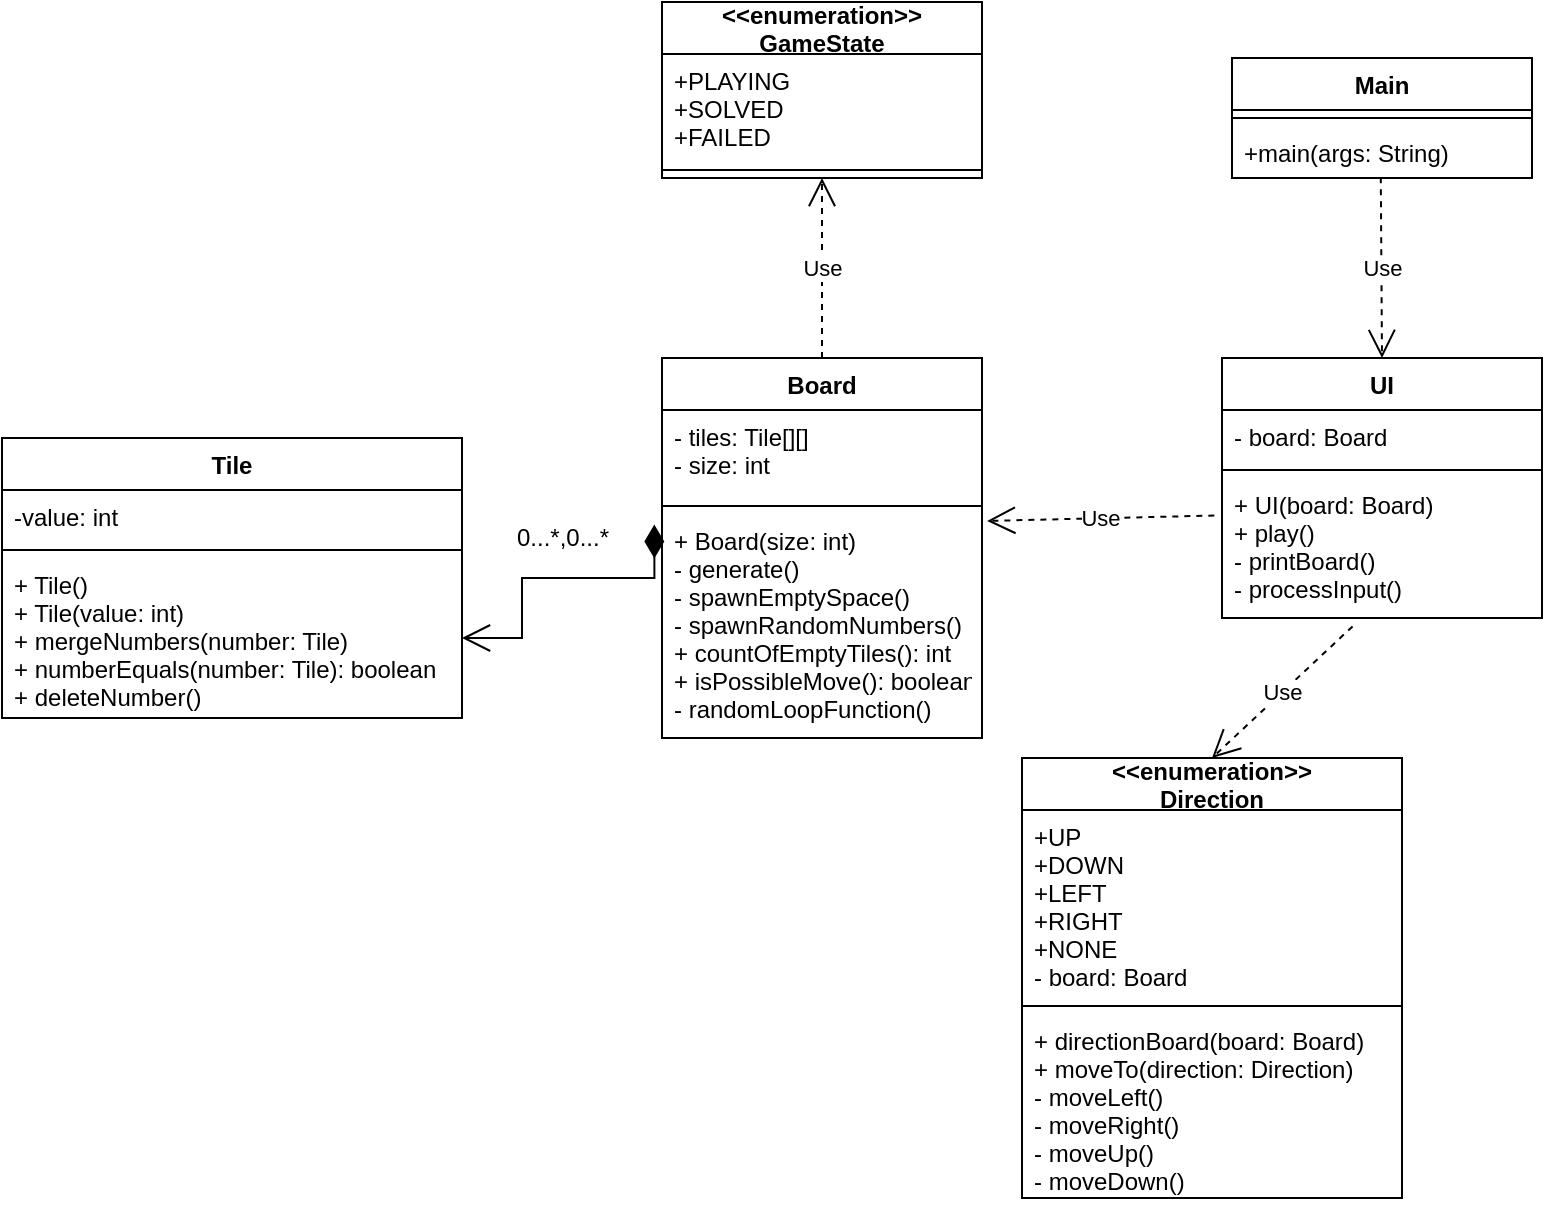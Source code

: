 <mxfile version="16.6.1" type="device"><diagram id="AnxzE8cNYP4Q56kA_EYK" name="Page-1"><mxGraphModel dx="1248" dy="641" grid="1" gridSize="10" guides="1" tooltips="1" connect="1" arrows="1" fold="1" page="1" pageScale="1" pageWidth="827" pageHeight="1169" math="0" shadow="0"><root><mxCell id="0"/><mxCell id="1" parent="0"/><mxCell id="5RmizV9jmqD_UgLb51Do-6" value="Tile" style="swimlane;fontStyle=1;align=center;verticalAlign=top;childLayout=stackLayout;horizontal=1;startSize=26;horizontalStack=0;resizeParent=1;resizeParentMax=0;resizeLast=0;collapsible=1;marginBottom=0;" vertex="1" parent="1"><mxGeometry x="40" y="400" width="230" height="140" as="geometry"/></mxCell><mxCell id="5RmizV9jmqD_UgLb51Do-7" value="-value: int" style="text;strokeColor=none;fillColor=none;align=left;verticalAlign=top;spacingLeft=4;spacingRight=4;overflow=hidden;rotatable=0;points=[[0,0.5],[1,0.5]];portConstraint=eastwest;" vertex="1" parent="5RmizV9jmqD_UgLb51Do-6"><mxGeometry y="26" width="230" height="26" as="geometry"/></mxCell><mxCell id="5RmizV9jmqD_UgLb51Do-8" value="" style="line;strokeWidth=1;fillColor=none;align=left;verticalAlign=middle;spacingTop=-1;spacingLeft=3;spacingRight=3;rotatable=0;labelPosition=right;points=[];portConstraint=eastwest;" vertex="1" parent="5RmizV9jmqD_UgLb51Do-6"><mxGeometry y="52" width="230" height="8" as="geometry"/></mxCell><mxCell id="5RmizV9jmqD_UgLb51Do-9" value="+ Tile()&#10;+ Tile(value: int)&#10;+ mergeNumbers(number: Tile)&#10;+ numberEquals(number: Tile): boolean&#10;+ deleteNumber()&#10;" style="text;strokeColor=none;fillColor=none;align=left;verticalAlign=top;spacingLeft=4;spacingRight=4;overflow=hidden;rotatable=0;points=[[0,0.5],[1,0.5]];portConstraint=eastwest;" vertex="1" parent="5RmizV9jmqD_UgLb51Do-6"><mxGeometry y="60" width="230" height="80" as="geometry"/></mxCell><mxCell id="5RmizV9jmqD_UgLb51Do-10" value="Board" style="swimlane;fontStyle=1;align=center;verticalAlign=top;childLayout=stackLayout;horizontal=1;startSize=26;horizontalStack=0;resizeParent=1;resizeParentMax=0;resizeLast=0;collapsible=1;marginBottom=0;" vertex="1" parent="1"><mxGeometry x="370" y="360" width="160" height="190" as="geometry"/></mxCell><mxCell id="5RmizV9jmqD_UgLb51Do-11" value="- tiles: Tile[][]&#10;- size: int&#10;" style="text;strokeColor=none;fillColor=none;align=left;verticalAlign=top;spacingLeft=4;spacingRight=4;overflow=hidden;rotatable=0;points=[[0,0.5],[1,0.5]];portConstraint=eastwest;" vertex="1" parent="5RmizV9jmqD_UgLb51Do-10"><mxGeometry y="26" width="160" height="44" as="geometry"/></mxCell><mxCell id="5RmizV9jmqD_UgLb51Do-12" value="" style="line;strokeWidth=1;fillColor=none;align=left;verticalAlign=middle;spacingTop=-1;spacingLeft=3;spacingRight=3;rotatable=0;labelPosition=right;points=[];portConstraint=eastwest;" vertex="1" parent="5RmizV9jmqD_UgLb51Do-10"><mxGeometry y="70" width="160" height="8" as="geometry"/></mxCell><mxCell id="5RmizV9jmqD_UgLb51Do-13" value="+ Board(size: int)&#10;- generate()&#10;- spawnEmptySpace()&#10;- spawnRandomNumbers()&#10;+ countOfEmptyTiles(): int&#10;+ isPossibleMove(): boolean&#10;- randomLoopFunction()" style="text;strokeColor=none;fillColor=none;align=left;verticalAlign=top;spacingLeft=4;spacingRight=4;overflow=hidden;rotatable=0;points=[[0,0.5],[1,0.5]];portConstraint=eastwest;" vertex="1" parent="5RmizV9jmqD_UgLb51Do-10"><mxGeometry y="78" width="160" height="112" as="geometry"/></mxCell><mxCell id="5RmizV9jmqD_UgLb51Do-18" value="UI" style="swimlane;fontStyle=1;align=center;verticalAlign=top;childLayout=stackLayout;horizontal=1;startSize=26;horizontalStack=0;resizeParent=1;resizeParentMax=0;resizeLast=0;collapsible=1;marginBottom=0;" vertex="1" parent="1"><mxGeometry x="650" y="360" width="160" height="130" as="geometry"/></mxCell><mxCell id="5RmizV9jmqD_UgLb51Do-19" value="- board: Board" style="text;strokeColor=none;fillColor=none;align=left;verticalAlign=top;spacingLeft=4;spacingRight=4;overflow=hidden;rotatable=0;points=[[0,0.5],[1,0.5]];portConstraint=eastwest;" vertex="1" parent="5RmizV9jmqD_UgLb51Do-18"><mxGeometry y="26" width="160" height="26" as="geometry"/></mxCell><mxCell id="5RmizV9jmqD_UgLb51Do-20" value="" style="line;strokeWidth=1;fillColor=none;align=left;verticalAlign=middle;spacingTop=-1;spacingLeft=3;spacingRight=3;rotatable=0;labelPosition=right;points=[];portConstraint=eastwest;" vertex="1" parent="5RmizV9jmqD_UgLb51Do-18"><mxGeometry y="52" width="160" height="8" as="geometry"/></mxCell><mxCell id="5RmizV9jmqD_UgLb51Do-21" value="+ UI(board: Board)&#10;+ play()&#10;- printBoard()&#10;- processInput()" style="text;strokeColor=none;fillColor=none;align=left;verticalAlign=top;spacingLeft=4;spacingRight=4;overflow=hidden;rotatable=0;points=[[0,0.5],[1,0.5]];portConstraint=eastwest;" vertex="1" parent="5RmizV9jmqD_UgLb51Do-18"><mxGeometry y="60" width="160" height="70" as="geometry"/></mxCell><mxCell id="5RmizV9jmqD_UgLb51Do-22" value="&lt;&lt;enumeration&gt;&gt;&#10;GameState" style="swimlane;fontStyle=1;align=center;verticalAlign=middle;childLayout=stackLayout;horizontal=1;startSize=26;horizontalStack=0;resizeParent=1;resizeParentMax=0;resizeLast=0;collapsible=1;marginBottom=0;" vertex="1" parent="1"><mxGeometry x="370" y="182" width="160" height="88" as="geometry"/></mxCell><mxCell id="5RmizV9jmqD_UgLb51Do-23" value="+PLAYING&#10;+SOLVED&#10;+FAILED" style="text;strokeColor=none;fillColor=none;align=left;verticalAlign=top;spacingLeft=4;spacingRight=4;overflow=hidden;rotatable=0;points=[[0,0.5],[1,0.5]];portConstraint=eastwest;horizontal=1;fontStyle=0;spacingTop=0;" vertex="1" parent="5RmizV9jmqD_UgLb51Do-22"><mxGeometry y="26" width="160" height="54" as="geometry"/></mxCell><mxCell id="5RmizV9jmqD_UgLb51Do-24" value="" style="line;strokeWidth=1;fillColor=none;align=left;verticalAlign=middle;spacingTop=-1;spacingLeft=3;spacingRight=3;rotatable=0;labelPosition=right;points=[];portConstraint=eastwest;" vertex="1" parent="5RmizV9jmqD_UgLb51Do-22"><mxGeometry y="80" width="160" height="8" as="geometry"/></mxCell><mxCell id="5RmizV9jmqD_UgLb51Do-26" value="Main&#10;" style="swimlane;fontStyle=1;align=center;verticalAlign=top;childLayout=stackLayout;horizontal=1;startSize=26;horizontalStack=0;resizeParent=1;resizeParentMax=0;resizeLast=0;collapsible=1;marginBottom=0;" vertex="1" parent="1"><mxGeometry x="655" y="210" width="150" height="60" as="geometry"/></mxCell><mxCell id="5RmizV9jmqD_UgLb51Do-28" value="" style="line;strokeWidth=1;fillColor=none;align=left;verticalAlign=middle;spacingTop=-1;spacingLeft=3;spacingRight=3;rotatable=0;labelPosition=right;points=[];portConstraint=eastwest;" vertex="1" parent="5RmizV9jmqD_UgLb51Do-26"><mxGeometry y="26" width="150" height="8" as="geometry"/></mxCell><mxCell id="5RmizV9jmqD_UgLb51Do-29" value="+main(args: String)" style="text;strokeColor=none;fillColor=none;align=left;verticalAlign=top;spacingLeft=4;spacingRight=4;overflow=hidden;rotatable=0;points=[[0,0.5],[1,0.5]];portConstraint=eastwest;" vertex="1" parent="5RmizV9jmqD_UgLb51Do-26"><mxGeometry y="34" width="150" height="26" as="geometry"/></mxCell><mxCell id="5RmizV9jmqD_UgLb51Do-14" value="&lt;&lt;enumeration&gt;&gt;&#10;Direction" style="swimlane;fontStyle=1;align=center;verticalAlign=middle;childLayout=stackLayout;horizontal=1;startSize=26;horizontalStack=0;resizeParent=1;resizeParentMax=0;resizeLast=0;collapsible=1;marginBottom=0;" vertex="1" parent="1"><mxGeometry x="550" y="560" width="190" height="220" as="geometry"/></mxCell><mxCell id="5RmizV9jmqD_UgLb51Do-15" value="+UP&#10;+DOWN&#10;+LEFT&#10;+RIGHT&#10;+NONE&#10;- board: Board" style="text;strokeColor=none;fillColor=none;align=left;verticalAlign=top;spacingLeft=4;spacingRight=4;overflow=hidden;rotatable=0;points=[[0,0.5],[1,0.5]];portConstraint=eastwest;" vertex="1" parent="5RmizV9jmqD_UgLb51Do-14"><mxGeometry y="26" width="190" height="94" as="geometry"/></mxCell><mxCell id="5RmizV9jmqD_UgLb51Do-16" value="" style="line;strokeWidth=1;fillColor=none;align=left;verticalAlign=middle;spacingTop=-1;spacingLeft=3;spacingRight=3;rotatable=0;labelPosition=right;points=[];portConstraint=eastwest;" vertex="1" parent="5RmizV9jmqD_UgLb51Do-14"><mxGeometry y="120" width="190" height="8" as="geometry"/></mxCell><mxCell id="5RmizV9jmqD_UgLb51Do-17" value="+ directionBoard(board: Board)&#10;+ moveTo(direction: Direction)&#10;- moveLeft()&#10;- moveRight()&#10;- moveUp()&#10;- moveDown()" style="text;strokeColor=none;fillColor=none;align=left;verticalAlign=top;spacingLeft=4;spacingRight=4;overflow=hidden;rotatable=0;points=[[0,0.5],[1,0.5]];portConstraint=eastwest;" vertex="1" parent="5RmizV9jmqD_UgLb51Do-14"><mxGeometry y="128" width="190" height="92" as="geometry"/></mxCell><mxCell id="5RmizV9jmqD_UgLb51Do-31" value="Use" style="endArrow=open;endSize=12;dashed=1;html=1;rounded=0;exitX=0.496;exitY=0.986;exitDx=0;exitDy=0;exitPerimeter=0;entryX=0.5;entryY=0;entryDx=0;entryDy=0;" edge="1" parent="1" source="5RmizV9jmqD_UgLb51Do-29" target="5RmizV9jmqD_UgLb51Do-18"><mxGeometry width="160" relative="1" as="geometry"><mxPoint x="620" y="480" as="sourcePoint"/><mxPoint x="780" y="480" as="targetPoint"/></mxGeometry></mxCell><mxCell id="5RmizV9jmqD_UgLb51Do-32" value="Use" style="endArrow=open;endSize=12;dashed=1;html=1;rounded=0;exitX=0.5;exitY=0;exitDx=0;exitDy=0;entryX=0.5;entryY=1;entryDx=0;entryDy=0;" edge="1" parent="1" source="5RmizV9jmqD_UgLb51Do-10" target="5RmizV9jmqD_UgLb51Do-22"><mxGeometry width="160" relative="1" as="geometry"><mxPoint x="620" y="480" as="sourcePoint"/><mxPoint x="780" y="480" as="targetPoint"/></mxGeometry></mxCell><mxCell id="5RmizV9jmqD_UgLb51Do-34" value="Use" style="endArrow=open;endSize=12;dashed=1;html=1;rounded=0;exitX=0.408;exitY=1.06;exitDx=0;exitDy=0;exitPerimeter=0;entryX=0.5;entryY=0;entryDx=0;entryDy=0;" edge="1" parent="1" source="5RmizV9jmqD_UgLb51Do-21" target="5RmizV9jmqD_UgLb51Do-14"><mxGeometry width="160" relative="1" as="geometry"><mxPoint x="560" y="480" as="sourcePoint"/><mxPoint x="720" y="480" as="targetPoint"/></mxGeometry></mxCell><mxCell id="5RmizV9jmqD_UgLb51Do-37" value="" style="group" vertex="1" connectable="0" parent="1"><mxGeometry x="290" y="440" width="60" height="26" as="geometry"/></mxCell><mxCell id="5RmizV9jmqD_UgLb51Do-36" value="0...*,0...*" style="text;html=1;align=center;verticalAlign=middle;resizable=0;points=[];autosize=1;strokeColor=none;fillColor=none;" vertex="1" parent="5RmizV9jmqD_UgLb51Do-37"><mxGeometry width="60" height="20" as="geometry"/></mxCell><mxCell id="5RmizV9jmqD_UgLb51Do-33" value="1" style="endArrow=open;html=1;endSize=12;startArrow=diamondThin;startSize=14;startFill=1;edgeStyle=orthogonalEdgeStyle;align=left;verticalAlign=bottom;rounded=0;exitX=-0.024;exitY=0.047;exitDx=0;exitDy=0;exitPerimeter=0;strokeWidth=1;fontSize=1;entryX=1;entryY=0.5;entryDx=0;entryDy=0;" edge="1" parent="1" source="5RmizV9jmqD_UgLb51Do-13" target="5RmizV9jmqD_UgLb51Do-9"><mxGeometry x="0.582" y="184" relative="1" as="geometry"><mxPoint x="590" y="700" as="sourcePoint"/><mxPoint x="252" y="666" as="targetPoint"/><Array as="points"><mxPoint x="366" y="470"/><mxPoint x="300" y="470"/><mxPoint x="300" y="500"/></Array><mxPoint as="offset"/></mxGeometry></mxCell><mxCell id="5RmizV9jmqD_UgLb51Do-40" value="Use" style="endArrow=open;endSize=12;dashed=1;html=1;rounded=0;entryX=1.016;entryY=0.031;entryDx=0;entryDy=0;exitX=-0.024;exitY=0.268;exitDx=0;exitDy=0;exitPerimeter=0;entryPerimeter=0;" edge="1" parent="1" source="5RmizV9jmqD_UgLb51Do-21" target="5RmizV9jmqD_UgLb51Do-13"><mxGeometry width="160" relative="1" as="geometry"><mxPoint x="740" y="290" as="sourcePoint"/><mxPoint x="740" y="370" as="targetPoint"/></mxGeometry></mxCell></root></mxGraphModel></diagram></mxfile>